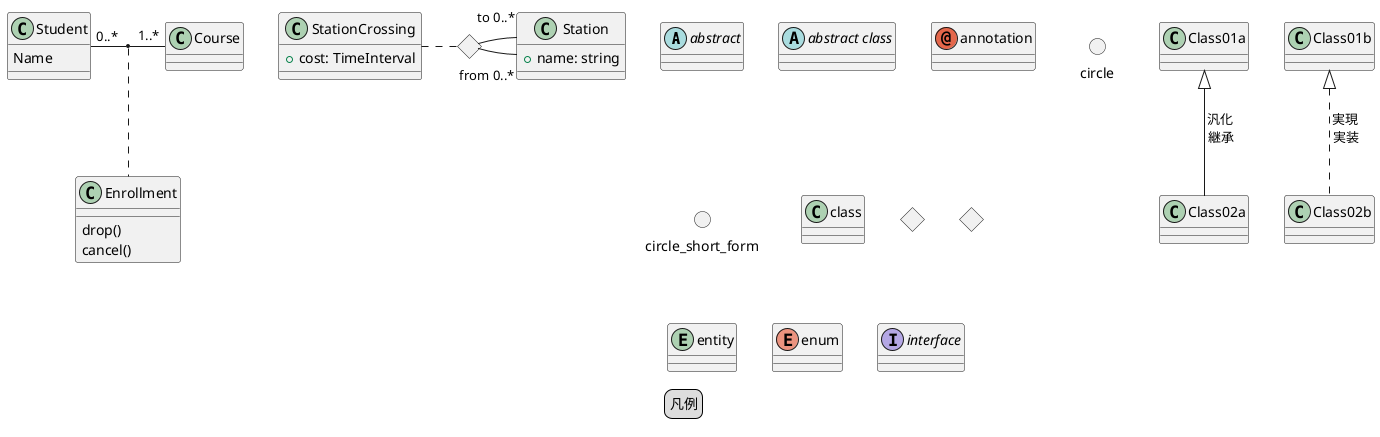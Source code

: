 @startuml
/'
コメント
'/
legend
凡例
endlegend

abstract "abstract"
abstract class "abstract class"
annotation "annotation"
circle "circle"
() "circle_short_form"
class "class"
diamond diamond
<> diamond_short_form
entity "entity"
enum "enum"
interface "interface"


"Class01a" <|-- "Class02a" : "汎化\n 継承"
"Class01b" <|.. "Class02b" : "実現\n 実装"

/'
関連クラス
'/
class Student {
  Name
}
Student "0..*" - "1..*" Course
  (Student, Course) .. Enrollment
  class Enrollment {
  drop()
  cancel()
}

/'
複数関連
'/
class Station {
  +name: string
}
class StationCrossing {
  +cost: TimeInterval
}
<> diamond1
StationCrossing . diamond1
diamond1 - "from 0..*" Station
diamond1 - "to 0..* " Station



@enduml
